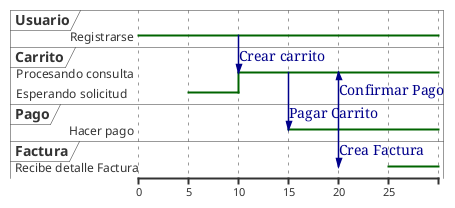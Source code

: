@startuml Diagrama de Timpo

robust "Usuario" as U
robust "Carrito" as S
robust "Pago" as DB
robust "Factura" as F

@0
U is "Registrarse" #white

@5
S is "Esperando solicitud" #white

@10
U -> S : Crear carrito
S is "Procesando consulta" #yellow

@15
S -> DB : Pagar Carrito
DB is "Hacer pago" #white

@20
DB -> S : Confirmar Pago
DB -> F : Crea Factura

@25
F is "Recibe detalle Factura" #white

@enduml
